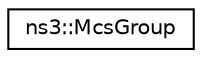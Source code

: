 digraph "Graphical Class Hierarchy"
{
 // LATEX_PDF_SIZE
  edge [fontname="Helvetica",fontsize="10",labelfontname="Helvetica",labelfontsize="10"];
  node [fontname="Helvetica",fontsize="10",shape=record];
  rankdir="LR";
  Node0 [label="ns3::McsGroup",height=0.2,width=0.4,color="black", fillcolor="white", style="filled",URL="$structns3_1_1_mcs_group.html",tooltip="Data structure to contain the information that defines a group."];
}
